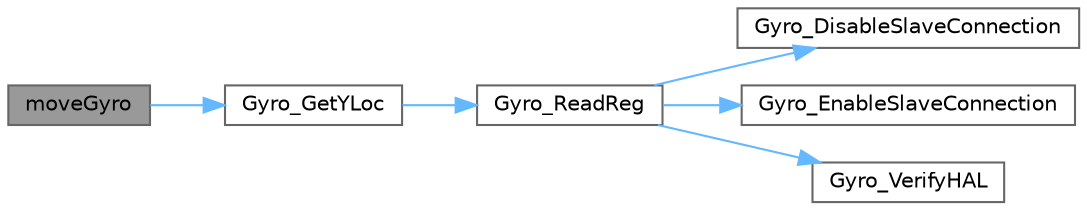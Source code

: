 digraph "moveGyro"
{
 // LATEX_PDF_SIZE
  bgcolor="transparent";
  edge [fontname=Helvetica,fontsize=10,labelfontname=Helvetica,labelfontsize=10];
  node [fontname=Helvetica,fontsize=10,shape=box,height=0.2,width=0.4];
  rankdir="LR";
  Node1 [id="Node000001",label="moveGyro",height=0.2,width=0.4,color="gray40", fillcolor="grey60", style="filled", fontcolor="black",tooltip="move function to change the column that the chip hovers over gyro or touch controlled based on compil..."];
  Node1 -> Node2 [id="edge6_Node000001_Node000002",color="steelblue1",style="solid",tooltip=" "];
  Node2 [id="Node000002",label="Gyro_GetYLoc",height=0.2,width=0.4,color="grey40", fillcolor="white", style="filled",URL="$_gyro_8c.html#a3f23b9c98e52e23454d961ecbcaa97fd",tooltip="gets the change in y location"];
  Node2 -> Node3 [id="edge7_Node000002_Node000003",color="steelblue1",style="solid",tooltip=" "];
  Node3 [id="Node000003",label="Gyro_ReadReg",height=0.2,width=0.4,color="grey40", fillcolor="white", style="filled",URL="$_gyro_8c.html#ac40c444b1ec53a450cdce8ca8f147237",tooltip="reads a given register"];
  Node3 -> Node4 [id="edge8_Node000003_Node000004",color="steelblue1",style="solid",tooltip=" "];
  Node4 [id="Node000004",label="Gyro_DisableSlaveConnection",height=0.2,width=0.4,color="grey40", fillcolor="white", style="filled",URL="$_gyro_8c.html#ab2f8c2d55c38872d6b058cd2b1d913ae",tooltip="disables chip select to disable communication through SPI"];
  Node3 -> Node5 [id="edge9_Node000003_Node000005",color="steelblue1",style="solid",tooltip=" "];
  Node5 [id="Node000005",label="Gyro_EnableSlaveConnection",height=0.2,width=0.4,color="grey40", fillcolor="white", style="filled",URL="$_gyro_8c.html#a458aac68a5214cfaa23b08e42c8af9ec",tooltip="enables chip select to enable communication through SPI"];
  Node3 -> Node6 [id="edge10_Node000003_Node000006",color="steelblue1",style="solid",tooltip=" "];
  Node6 [id="Node000006",label="Gyro_VerifyHAL",height=0.2,width=0.4,color="grey40", fillcolor="white", style="filled",URL="$_gyro_8c.html#a76b0f183cf84f9c616c01b0902601e0c",tooltip="ensures HAL is still ok"];
}
